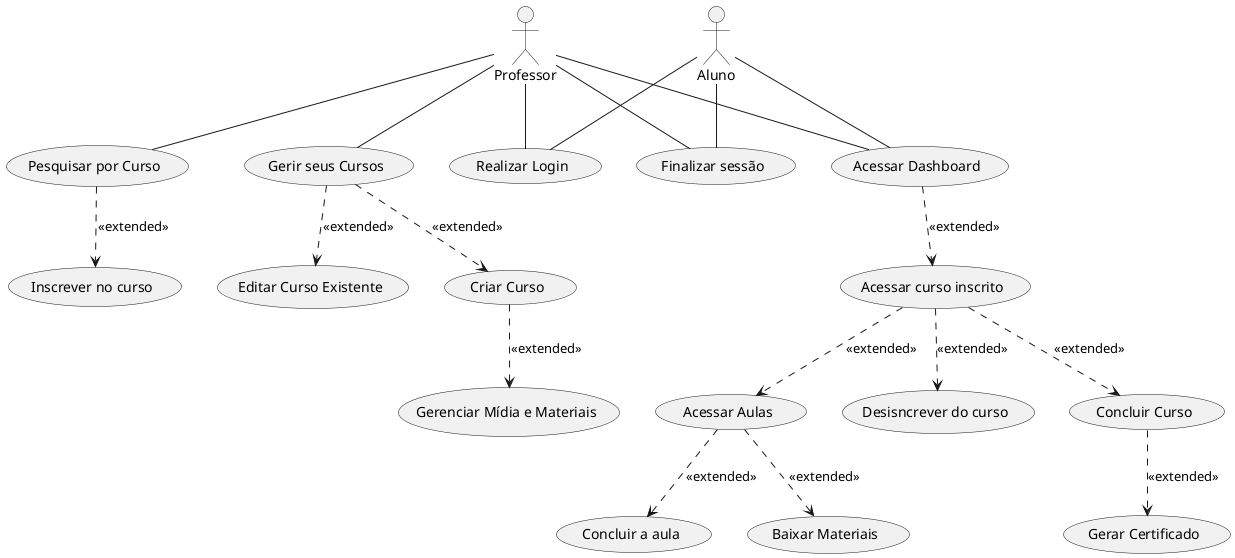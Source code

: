 @startuml
actor Aluno
actor Professor

(Acessar Dashboard)

Aluno -- (Acessar Dashboard)
Professor -- (Acessar Dashboard)
Professor -- (Pesquisar por Curso)
Professor -- (Gerir seus Cursos)

Aluno -- (Realizar Login)
Professor -- (Realizar Login)
Aluno -- (Finalizar sessão)
Professor -- (Finalizar sessão)

(Acessar Dashboard) ..> (Acessar curso inscrito) : <<extended>>
(Acessar curso inscrito) ..> (Acessar Aulas) : <<extended>>
(Acessar curso inscrito) ..> (Desisncrever do curso) : <<extended>>
(Acessar Aulas) ..> (Concluir a aula) : <<extended>>
(Acessar Aulas) ..> (Baixar Materiais) : <<extended>>
(Acessar curso inscrito) ..> (Concluir Curso) : <<extended>>
(Concluir Curso) ..> (Gerar Certificado) : <<extended>>

(Pesquisar por Curso) ..> (Inscrever no curso) : <<extended>>

(Gerir seus Cursos) ..> (Editar Curso Existente) : <<extended>>
(Gerir seus Cursos) ..> (Criar Curso) : <<extended>>
(Criar Curso) ..> (Gerenciar Mídia e Materiais) : <<extended>>
@enduml
